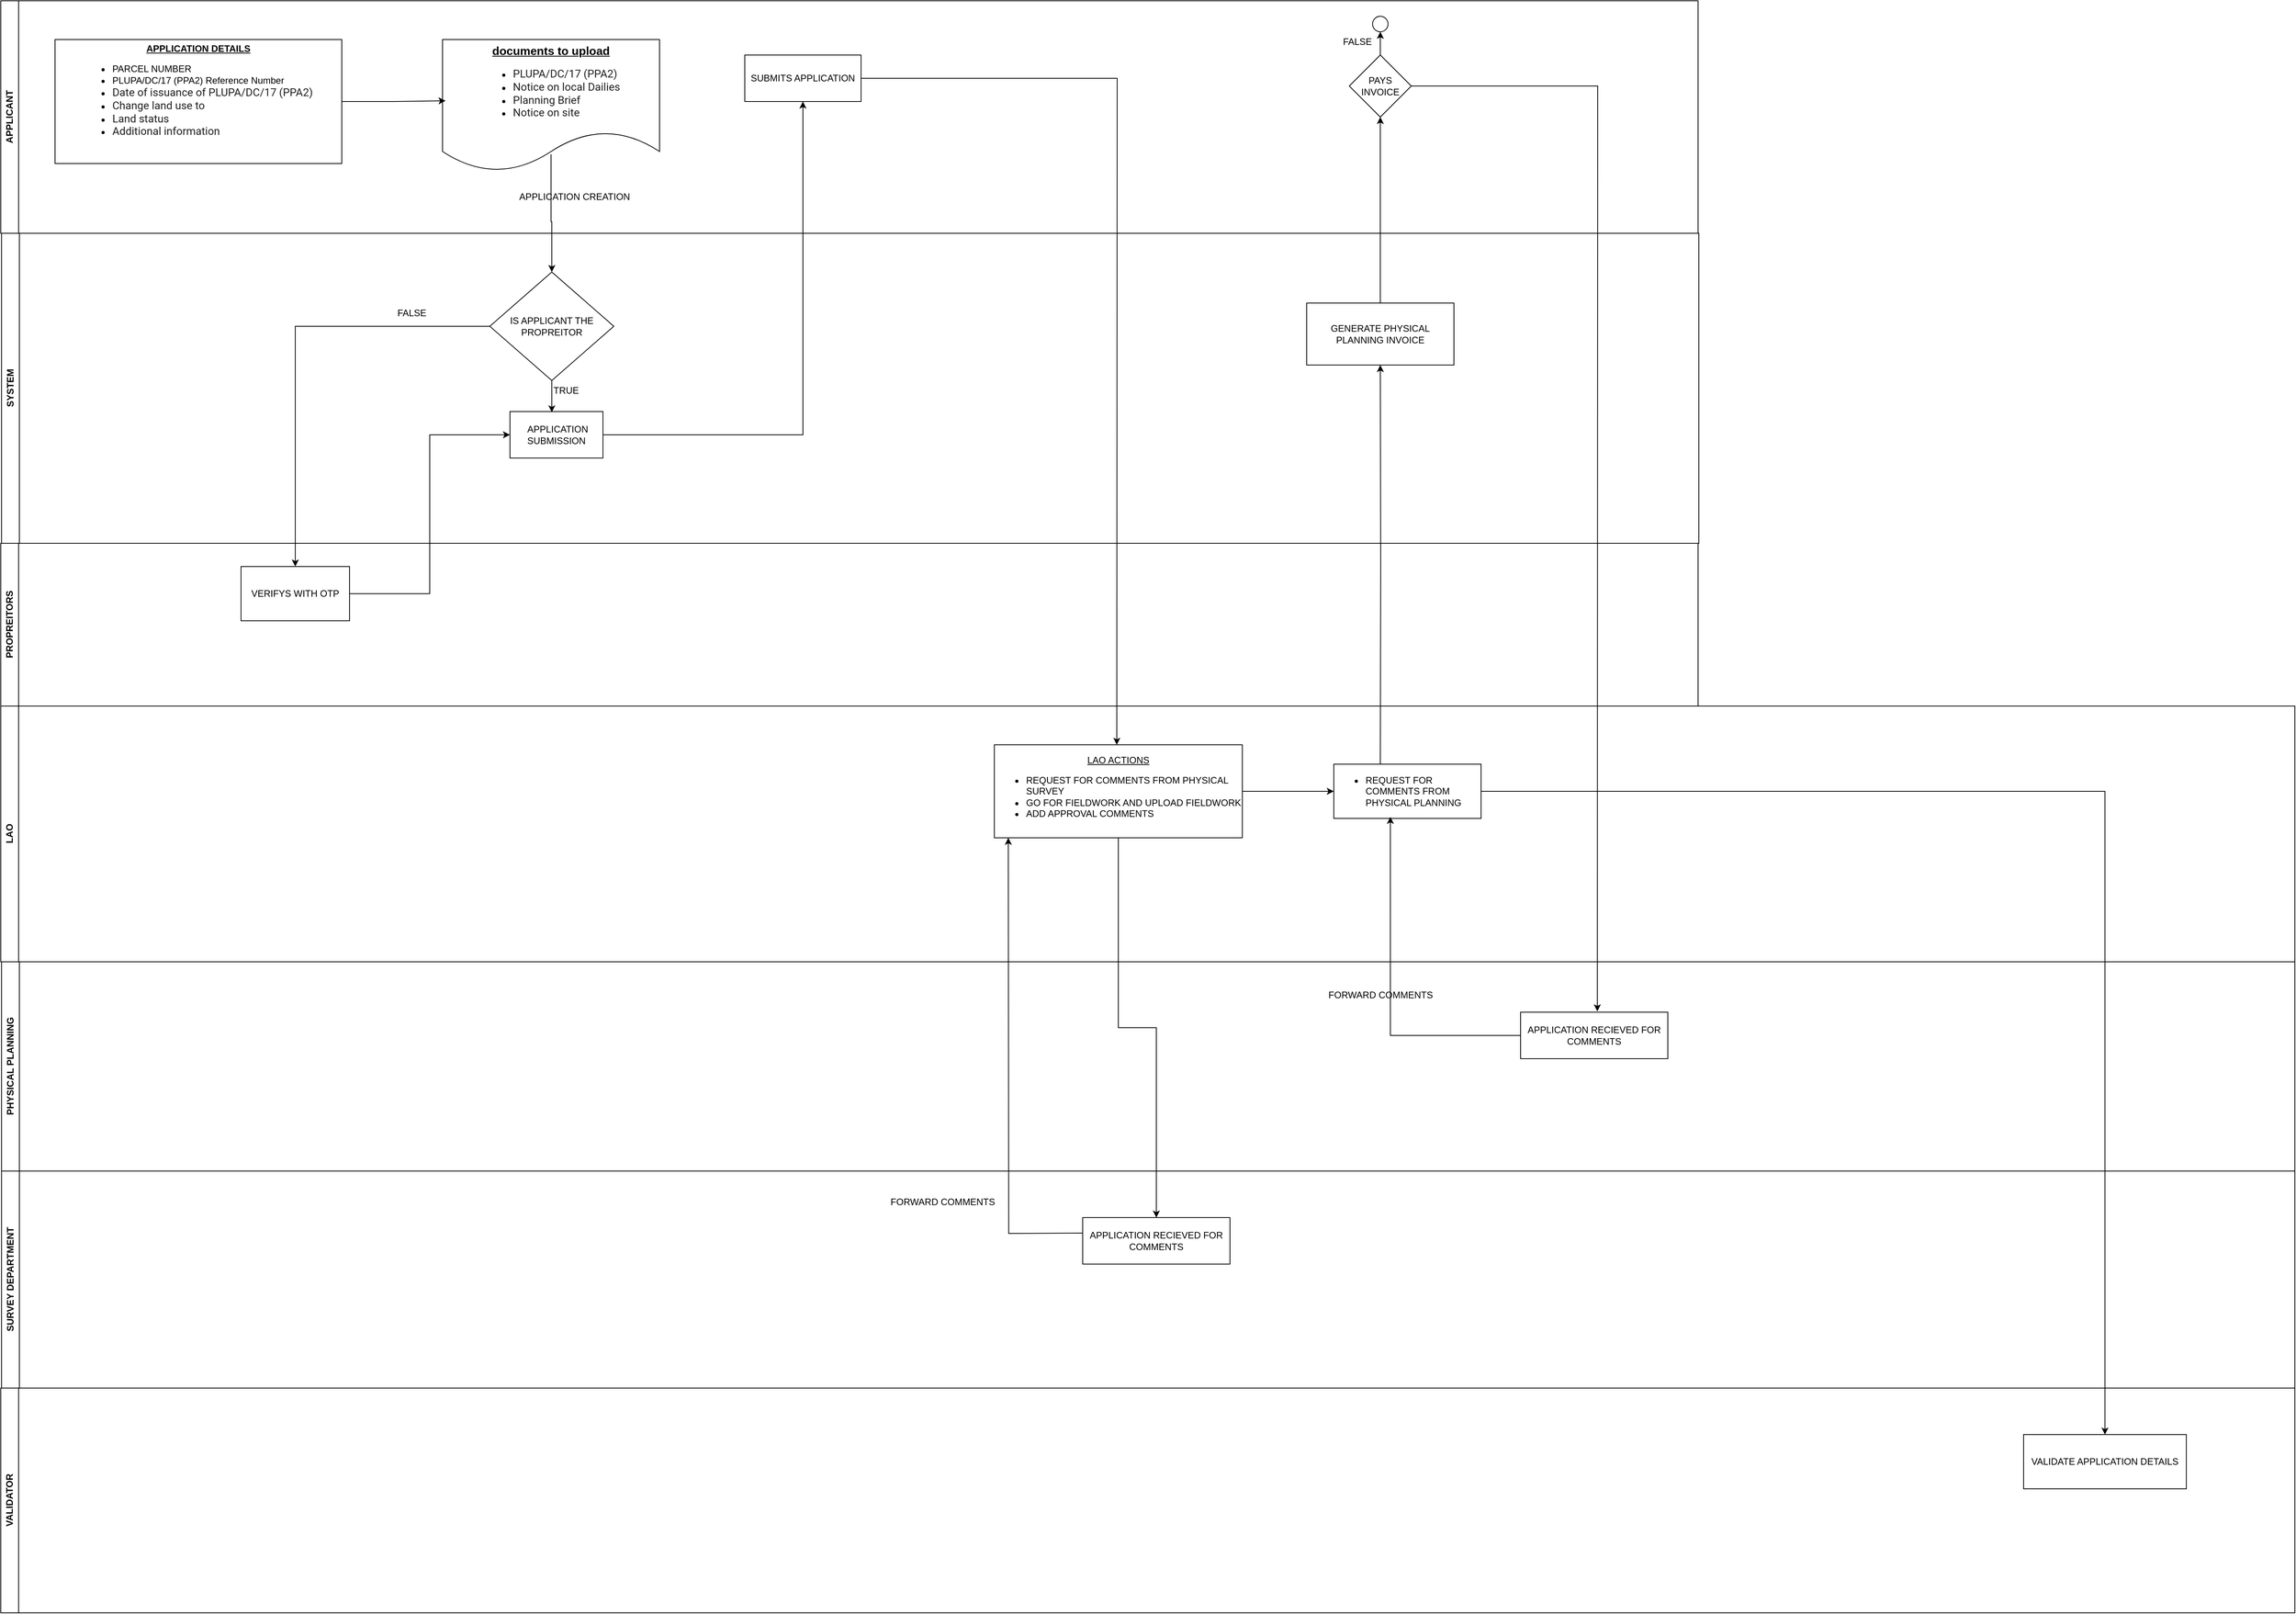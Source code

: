 <mxfile version="24.7.14">
  <diagram name="Page-1" id="0F1Ez8g7-v2VlZGN4djZ">
    <mxGraphModel dx="1434" dy="738" grid="1" gridSize="10" guides="1" tooltips="1" connect="1" arrows="1" fold="1" page="1" pageScale="1" pageWidth="850" pageHeight="1100" math="0" shadow="0">
      <root>
        <mxCell id="0" />
        <mxCell id="1" parent="0" />
        <mxCell id="vbPvAswNQTFHQ4MrKFpB-1" value="APPLICANT" style="swimlane;horizontal=0;whiteSpace=wrap;html=1;" vertex="1" parent="1">
          <mxGeometry x="60" y="100" width="2190" height="300" as="geometry" />
        </mxCell>
        <mxCell id="vbPvAswNQTFHQ4MrKFpB-3" value="&lt;u&gt;&lt;b&gt;APPLICATION DETAILS&lt;/b&gt;&lt;/u&gt;&lt;div style=&quot;text-align: left;&quot;&gt;&lt;ul&gt;&lt;li&gt;PARCEL NUMBER&lt;/li&gt;&lt;li&gt;PLUPA/DC/17 (PPA2) Reference Number&lt;/li&gt;&lt;li&gt;&lt;label style=&quot;color: rgba(0, 0, 0, 0.87); font-family: Roboto, &amp;quot;Helvetica Neue&amp;quot;, sans-serif; font-size: 14px; background-color: rgb(255, 255, 255);&quot;&gt;Date of issuance of PLUPA/DC/17 (PPA2)&lt;/label&gt;&lt;span style=&quot;color: rgb(220, 53, 69); font-family: Roboto, &amp;quot;Helvetica Neue&amp;quot;, sans-serif; font-size: 14px; background-color: rgb(255, 255, 255);&quot; class=&quot;required&quot; aria-required=&quot;true&quot;&gt;&amp;nbsp;&lt;/span&gt;&lt;/li&gt;&lt;li&gt;&lt;span style=&quot;color: rgb(220, 53, 69); font-family: Roboto, &amp;quot;Helvetica Neue&amp;quot;, sans-serif; font-size: 14px; background-color: rgb(255, 255, 255);&quot; class=&quot;required&quot; aria-required=&quot;true&quot;&gt;&lt;span style=&quot;color: rgba(0, 0, 0, 0.87);&quot;&gt;Change land use to&lt;/span&gt;&lt;/span&gt;&lt;/li&gt;&lt;li&gt;&lt;span style=&quot;color: rgb(220, 53, 69); font-family: Roboto, &amp;quot;Helvetica Neue&amp;quot;, sans-serif; font-size: 14px; background-color: rgb(255, 255, 255);&quot; class=&quot;required&quot; aria-required=&quot;true&quot;&gt;&lt;span style=&quot;color: rgba(0, 0, 0, 0.87);&quot;&gt;Land status&lt;/span&gt;&lt;/span&gt;&lt;/li&gt;&lt;li&gt;&lt;span style=&quot;color: rgb(220, 53, 69); font-family: Roboto, &amp;quot;Helvetica Neue&amp;quot;, sans-serif; font-size: 14px; background-color: rgb(255, 255, 255);&quot; class=&quot;required&quot; aria-required=&quot;true&quot;&gt;&lt;span style=&quot;color: rgba(0, 0, 0, 0.87);&quot;&gt;Additional information&lt;/span&gt;&lt;/span&gt;&lt;/li&gt;&lt;/ul&gt;&lt;/div&gt;&lt;div style=&quot;text-align: left;&quot;&gt;&lt;span style=&quot;color: rgb(220, 53, 69); font-family: Roboto, &amp;quot;Helvetica Neue&amp;quot;, sans-serif; font-size: 14px; background-color: rgb(255, 255, 255);&quot; class=&quot;required&quot; aria-required=&quot;true&quot;&gt;&lt;br&gt;&lt;/span&gt;&lt;/div&gt;" style="whiteSpace=wrap;html=1;" vertex="1" parent="vbPvAswNQTFHQ4MrKFpB-1">
          <mxGeometry x="70" y="50" width="370" height="160" as="geometry" />
        </mxCell>
        <mxCell id="vbPvAswNQTFHQ4MrKFpB-5" value="&lt;u&gt;&lt;font style=&quot;font-size: 15px;&quot;&gt;&lt;b&gt;documents to upload&lt;/b&gt;&lt;/font&gt;&lt;/u&gt;&lt;div style=&quot;text-align: left;&quot;&gt;&lt;ul&gt;&lt;li&gt;&lt;span style=&quot;color: rgba(0, 0, 0, 0.87); font-family: Roboto, &amp;quot;Helvetica Neue&amp;quot;, sans-serif; font-size: 14px; background-color: rgb(255, 255, 255);&quot;&gt;PLUPA/DC/17 (PPA2)&lt;/span&gt;&lt;/li&gt;&lt;li&gt;&lt;span style=&quot;color: rgba(0, 0, 0, 0.87); font-family: Roboto, &amp;quot;Helvetica Neue&amp;quot;, sans-serif; font-size: 14px; background-color: rgb(255, 255, 255);&quot;&gt;Notice on local Dailies&lt;/span&gt;&lt;/li&gt;&lt;li&gt;&lt;span style=&quot;color: rgba(0, 0, 0, 0.87); font-family: Roboto, &amp;quot;Helvetica Neue&amp;quot;, sans-serif; font-size: 14px; background-color: rgb(255, 255, 255);&quot;&gt;Planning Brief&lt;/span&gt;&lt;/li&gt;&lt;li&gt;&lt;span style=&quot;color: rgba(0, 0, 0, 0.87); font-family: Roboto, &amp;quot;Helvetica Neue&amp;quot;, sans-serif; font-size: 14px; background-color: rgb(255, 255, 255);&quot;&gt;Notice on site&lt;/span&gt;&lt;/li&gt;&lt;/ul&gt;&lt;/div&gt;" style="shape=document;whiteSpace=wrap;html=1;boundedLbl=1;" vertex="1" parent="vbPvAswNQTFHQ4MrKFpB-1">
          <mxGeometry x="570" y="50" width="280" height="170" as="geometry" />
        </mxCell>
        <mxCell id="vbPvAswNQTFHQ4MrKFpB-9" style="edgeStyle=orthogonalEdgeStyle;rounded=0;orthogonalLoop=1;jettySize=auto;html=1;entryX=0.014;entryY=0.465;entryDx=0;entryDy=0;entryPerimeter=0;" edge="1" parent="vbPvAswNQTFHQ4MrKFpB-1" source="vbPvAswNQTFHQ4MrKFpB-3" target="vbPvAswNQTFHQ4MrKFpB-5">
          <mxGeometry relative="1" as="geometry" />
        </mxCell>
        <mxCell id="vbPvAswNQTFHQ4MrKFpB-32" value="" style="ellipse;whiteSpace=wrap;html=1;aspect=fixed;" vertex="1" parent="vbPvAswNQTFHQ4MrKFpB-1">
          <mxGeometry x="1770" y="20" width="20" height="20" as="geometry" />
        </mxCell>
        <mxCell id="vbPvAswNQTFHQ4MrKFpB-2" value="SYSTEM" style="swimlane;horizontal=0;whiteSpace=wrap;html=1;" vertex="1" parent="1">
          <mxGeometry x="61" y="400" width="2190" height="400" as="geometry" />
        </mxCell>
        <mxCell id="vbPvAswNQTFHQ4MrKFpB-7" value="IS APPLICANT THE PROPREITOR" style="rhombus;whiteSpace=wrap;html=1;" vertex="1" parent="vbPvAswNQTFHQ4MrKFpB-2">
          <mxGeometry x="630" y="50" width="160" height="140" as="geometry" />
        </mxCell>
        <mxCell id="vbPvAswNQTFHQ4MrKFpB-14" value="&amp;nbsp;APPLICATION&lt;div&gt;SUBMISSION&lt;/div&gt;" style="whiteSpace=wrap;html=1;" vertex="1" parent="vbPvAswNQTFHQ4MrKFpB-2">
          <mxGeometry x="656" y="230" width="120" height="60" as="geometry" />
        </mxCell>
        <mxCell id="vbPvAswNQTFHQ4MrKFpB-15" style="edgeStyle=orthogonalEdgeStyle;rounded=0;orthogonalLoop=1;jettySize=auto;html=1;entryX=0.45;entryY=0.017;entryDx=0;entryDy=0;entryPerimeter=0;" edge="1" parent="vbPvAswNQTFHQ4MrKFpB-2" source="vbPvAswNQTFHQ4MrKFpB-7" target="vbPvAswNQTFHQ4MrKFpB-14">
          <mxGeometry relative="1" as="geometry" />
        </mxCell>
        <mxCell id="vbPvAswNQTFHQ4MrKFpB-8" style="edgeStyle=orthogonalEdgeStyle;rounded=0;orthogonalLoop=1;jettySize=auto;html=1;entryX=0.5;entryY=0;entryDx=0;entryDy=0;exitX=0.5;exitY=0.871;exitDx=0;exitDy=0;exitPerimeter=0;" edge="1" parent="1" source="vbPvAswNQTFHQ4MrKFpB-5" target="vbPvAswNQTFHQ4MrKFpB-7">
          <mxGeometry relative="1" as="geometry" />
        </mxCell>
        <mxCell id="vbPvAswNQTFHQ4MrKFpB-10" value="APPLICATION CREATION" style="text;html=1;align=center;verticalAlign=middle;resizable=0;points=[];autosize=1;strokeColor=none;fillColor=none;" vertex="1" parent="1">
          <mxGeometry x="715" y="338" width="170" height="30" as="geometry" />
        </mxCell>
        <mxCell id="vbPvAswNQTFHQ4MrKFpB-11" value="PROPREITORS" style="swimlane;horizontal=0;whiteSpace=wrap;html=1;startSize=23;" vertex="1" parent="1">
          <mxGeometry x="60" y="800" width="2190" height="210" as="geometry" />
        </mxCell>
        <mxCell id="vbPvAswNQTFHQ4MrKFpB-12" value="VERIFYS WITH OTP" style="whiteSpace=wrap;html=1;" vertex="1" parent="vbPvAswNQTFHQ4MrKFpB-11">
          <mxGeometry x="310" y="30" width="140" height="70" as="geometry" />
        </mxCell>
        <mxCell id="vbPvAswNQTFHQ4MrKFpB-13" style="edgeStyle=orthogonalEdgeStyle;rounded=0;orthogonalLoop=1;jettySize=auto;html=1;entryX=0.5;entryY=0;entryDx=0;entryDy=0;" edge="1" parent="1" source="vbPvAswNQTFHQ4MrKFpB-7" target="vbPvAswNQTFHQ4MrKFpB-12">
          <mxGeometry relative="1" as="geometry" />
        </mxCell>
        <mxCell id="vbPvAswNQTFHQ4MrKFpB-16" style="edgeStyle=orthogonalEdgeStyle;rounded=0;orthogonalLoop=1;jettySize=auto;html=1;entryX=0;entryY=0.5;entryDx=0;entryDy=0;" edge="1" parent="1" source="vbPvAswNQTFHQ4MrKFpB-12" target="vbPvAswNQTFHQ4MrKFpB-14">
          <mxGeometry relative="1" as="geometry" />
        </mxCell>
        <mxCell id="vbPvAswNQTFHQ4MrKFpB-17" value="FALSE" style="text;html=1;align=center;verticalAlign=middle;resizable=0;points=[];autosize=1;strokeColor=none;fillColor=none;" vertex="1" parent="1">
          <mxGeometry x="560" y="488" width="60" height="30" as="geometry" />
        </mxCell>
        <mxCell id="vbPvAswNQTFHQ4MrKFpB-18" value="TRUE" style="text;html=1;align=center;verticalAlign=middle;resizable=0;points=[];autosize=1;strokeColor=none;fillColor=none;" vertex="1" parent="1">
          <mxGeometry x="759" y="588" width="60" height="30" as="geometry" />
        </mxCell>
        <mxCell id="vbPvAswNQTFHQ4MrKFpB-19" value="LAO" style="swimlane;horizontal=0;whiteSpace=wrap;html=1;" vertex="1" parent="1">
          <mxGeometry x="60" y="1010" width="2960" height="330" as="geometry" />
        </mxCell>
        <mxCell id="vbPvAswNQTFHQ4MrKFpB-28" style="edgeStyle=orthogonalEdgeStyle;rounded=0;orthogonalLoop=1;jettySize=auto;html=1;" edge="1" parent="vbPvAswNQTFHQ4MrKFpB-19" source="vbPvAswNQTFHQ4MrKFpB-23" target="vbPvAswNQTFHQ4MrKFpB-27">
          <mxGeometry relative="1" as="geometry" />
        </mxCell>
        <mxCell id="vbPvAswNQTFHQ4MrKFpB-23" value="&lt;u&gt;LAO ACTIONS&lt;/u&gt;&lt;div style=&quot;text-align: left;&quot;&gt;&lt;ul&gt;&lt;li&gt;REQUEST FOR COMMENTS FROM PHYSICAL SURVEY&lt;/li&gt;&lt;li&gt;GO FOR FIELDWORK AND UPLOAD FIELDWORK&lt;/li&gt;&lt;li&gt;ADD APPROVAL COMMENTS&lt;/li&gt;&lt;/ul&gt;&lt;/div&gt;" style="whiteSpace=wrap;html=1;" vertex="1" parent="vbPvAswNQTFHQ4MrKFpB-19">
          <mxGeometry x="1282" y="50" width="320" height="120" as="geometry" />
        </mxCell>
        <mxCell id="vbPvAswNQTFHQ4MrKFpB-27" value="&lt;ul style=&quot;text-align: left;&quot;&gt;&lt;li&gt;REQUEST FOR COMMENTS FROM PHYSICAL PLANNING&lt;/li&gt;&lt;/ul&gt;" style="whiteSpace=wrap;html=1;" vertex="1" parent="vbPvAswNQTFHQ4MrKFpB-19">
          <mxGeometry x="1720" y="75" width="190" height="70" as="geometry" />
        </mxCell>
        <mxCell id="vbPvAswNQTFHQ4MrKFpB-25" style="edgeStyle=orthogonalEdgeStyle;rounded=0;orthogonalLoop=1;jettySize=auto;html=1;" edge="1" parent="1" source="vbPvAswNQTFHQ4MrKFpB-20">
          <mxGeometry relative="1" as="geometry">
            <mxPoint x="1500" y="1060" as="targetPoint" />
          </mxGeometry>
        </mxCell>
        <mxCell id="vbPvAswNQTFHQ4MrKFpB-20" value="SUBMITS APPLICATION" style="whiteSpace=wrap;html=1;" vertex="1" parent="1">
          <mxGeometry x="1020" y="170" width="150" height="60" as="geometry" />
        </mxCell>
        <mxCell id="vbPvAswNQTFHQ4MrKFpB-21" style="edgeStyle=orthogonalEdgeStyle;rounded=0;orthogonalLoop=1;jettySize=auto;html=1;" edge="1" parent="1" source="vbPvAswNQTFHQ4MrKFpB-14" target="vbPvAswNQTFHQ4MrKFpB-20">
          <mxGeometry relative="1" as="geometry" />
        </mxCell>
        <mxCell id="vbPvAswNQTFHQ4MrKFpB-26" value="PHYSICAL PLANNING" style="swimlane;horizontal=0;whiteSpace=wrap;html=1;" vertex="1" parent="1">
          <mxGeometry x="61" y="1340" width="2959" height="270" as="geometry" />
        </mxCell>
        <mxCell id="vbPvAswNQTFHQ4MrKFpB-39" value="APPLICATION RECIEVED FOR COMMENTS" style="whiteSpace=wrap;html=1;" vertex="1" parent="vbPvAswNQTFHQ4MrKFpB-26">
          <mxGeometry x="1960" y="65" width="190" height="60" as="geometry" />
        </mxCell>
        <mxCell id="vbPvAswNQTFHQ4MrKFpB-36" style="edgeStyle=orthogonalEdgeStyle;rounded=0;orthogonalLoop=1;jettySize=auto;html=1;entryX=0.5;entryY=1;entryDx=0;entryDy=0;" edge="1" parent="1" source="vbPvAswNQTFHQ4MrKFpB-29" target="vbPvAswNQTFHQ4MrKFpB-30">
          <mxGeometry relative="1" as="geometry" />
        </mxCell>
        <mxCell id="vbPvAswNQTFHQ4MrKFpB-29" value="GENERATE PHYSICAL PLANNING INVOICE" style="whiteSpace=wrap;html=1;" vertex="1" parent="1">
          <mxGeometry x="1745" y="490" width="190" height="80" as="geometry" />
        </mxCell>
        <mxCell id="vbPvAswNQTFHQ4MrKFpB-33" value="" style="edgeStyle=orthogonalEdgeStyle;rounded=0;orthogonalLoop=1;jettySize=auto;html=1;" edge="1" parent="1" source="vbPvAswNQTFHQ4MrKFpB-30" target="vbPvAswNQTFHQ4MrKFpB-32">
          <mxGeometry relative="1" as="geometry" />
        </mxCell>
        <mxCell id="vbPvAswNQTFHQ4MrKFpB-37" style="edgeStyle=orthogonalEdgeStyle;rounded=0;orthogonalLoop=1;jettySize=auto;html=1;" edge="1" parent="1" source="vbPvAswNQTFHQ4MrKFpB-30">
          <mxGeometry relative="1" as="geometry">
            <mxPoint x="2120" y="1404" as="targetPoint" />
          </mxGeometry>
        </mxCell>
        <mxCell id="vbPvAswNQTFHQ4MrKFpB-30" value="PAYS INVOICE" style="rhombus;whiteSpace=wrap;html=1;" vertex="1" parent="1">
          <mxGeometry x="1800" y="170" width="80" height="80" as="geometry" />
        </mxCell>
        <mxCell id="vbPvAswNQTFHQ4MrKFpB-34" value="FALSE" style="text;html=1;align=center;verticalAlign=middle;resizable=0;points=[];autosize=1;strokeColor=none;fillColor=none;" vertex="1" parent="1">
          <mxGeometry x="1780" y="138" width="60" height="30" as="geometry" />
        </mxCell>
        <mxCell id="vbPvAswNQTFHQ4MrKFpB-35" style="edgeStyle=orthogonalEdgeStyle;rounded=0;orthogonalLoop=1;jettySize=auto;html=1;" edge="1" parent="1" target="vbPvAswNQTFHQ4MrKFpB-29">
          <mxGeometry relative="1" as="geometry">
            <mxPoint x="1840" y="1085" as="sourcePoint" />
          </mxGeometry>
        </mxCell>
        <mxCell id="vbPvAswNQTFHQ4MrKFpB-40" style="edgeStyle=orthogonalEdgeStyle;rounded=0;orthogonalLoop=1;jettySize=auto;html=1;entryX=0.384;entryY=0.971;entryDx=0;entryDy=0;entryPerimeter=0;" edge="1" parent="1" source="vbPvAswNQTFHQ4MrKFpB-39" target="vbPvAswNQTFHQ4MrKFpB-27">
          <mxGeometry relative="1" as="geometry" />
        </mxCell>
        <mxCell id="vbPvAswNQTFHQ4MrKFpB-41" value="FORWARD COMMENTS" style="text;html=1;align=center;verticalAlign=middle;resizable=0;points=[];autosize=1;strokeColor=none;fillColor=none;" vertex="1" parent="1">
          <mxGeometry x="1760" y="1368" width="160" height="30" as="geometry" />
        </mxCell>
        <mxCell id="vbPvAswNQTFHQ4MrKFpB-42" value="SURVEY DEPARTMENT" style="swimlane;horizontal=0;whiteSpace=wrap;html=1;" vertex="1" parent="1">
          <mxGeometry x="61" y="1610" width="2959" height="280" as="geometry" />
        </mxCell>
        <mxCell id="vbPvAswNQTFHQ4MrKFpB-48" style="edgeStyle=orthogonalEdgeStyle;rounded=0;orthogonalLoop=1;jettySize=auto;html=1;" edge="1" parent="vbPvAswNQTFHQ4MrKFpB-42">
          <mxGeometry relative="1" as="geometry">
            <mxPoint x="1299" y="-430" as="targetPoint" />
            <mxPoint x="1395" y="80" as="sourcePoint" />
          </mxGeometry>
        </mxCell>
        <mxCell id="vbPvAswNQTFHQ4MrKFpB-45" value="APPLICATION RECIEVED FOR COMMENTS" style="whiteSpace=wrap;html=1;" vertex="1" parent="vbPvAswNQTFHQ4MrKFpB-42">
          <mxGeometry x="1395" y="60" width="190" height="60" as="geometry" />
        </mxCell>
        <mxCell id="vbPvAswNQTFHQ4MrKFpB-49" value="FORWARD COMMENTS" style="text;html=1;align=center;verticalAlign=middle;resizable=0;points=[];autosize=1;strokeColor=none;fillColor=none;" vertex="1" parent="vbPvAswNQTFHQ4MrKFpB-42">
          <mxGeometry x="1134" y="25" width="160" height="30" as="geometry" />
        </mxCell>
        <mxCell id="vbPvAswNQTFHQ4MrKFpB-47" style="edgeStyle=orthogonalEdgeStyle;rounded=0;orthogonalLoop=1;jettySize=auto;html=1;entryX=0.5;entryY=0;entryDx=0;entryDy=0;" edge="1" parent="1" source="vbPvAswNQTFHQ4MrKFpB-23" target="vbPvAswNQTFHQ4MrKFpB-45">
          <mxGeometry relative="1" as="geometry" />
        </mxCell>
        <mxCell id="vbPvAswNQTFHQ4MrKFpB-50" value="VALIDATOR" style="swimlane;horizontal=0;whiteSpace=wrap;html=1;" vertex="1" parent="1">
          <mxGeometry x="60" y="1890" width="2960" height="290" as="geometry" />
        </mxCell>
        <mxCell id="vbPvAswNQTFHQ4MrKFpB-51" value="VALIDATE APPLICATION DETAILS" style="whiteSpace=wrap;html=1;" vertex="1" parent="1">
          <mxGeometry x="2670" y="1950" width="210" height="70" as="geometry" />
        </mxCell>
        <mxCell id="vbPvAswNQTFHQ4MrKFpB-52" style="edgeStyle=orthogonalEdgeStyle;rounded=0;orthogonalLoop=1;jettySize=auto;html=1;entryX=0.5;entryY=0;entryDx=0;entryDy=0;" edge="1" parent="1" source="vbPvAswNQTFHQ4MrKFpB-27" target="vbPvAswNQTFHQ4MrKFpB-51">
          <mxGeometry relative="1" as="geometry" />
        </mxCell>
      </root>
    </mxGraphModel>
  </diagram>
</mxfile>
